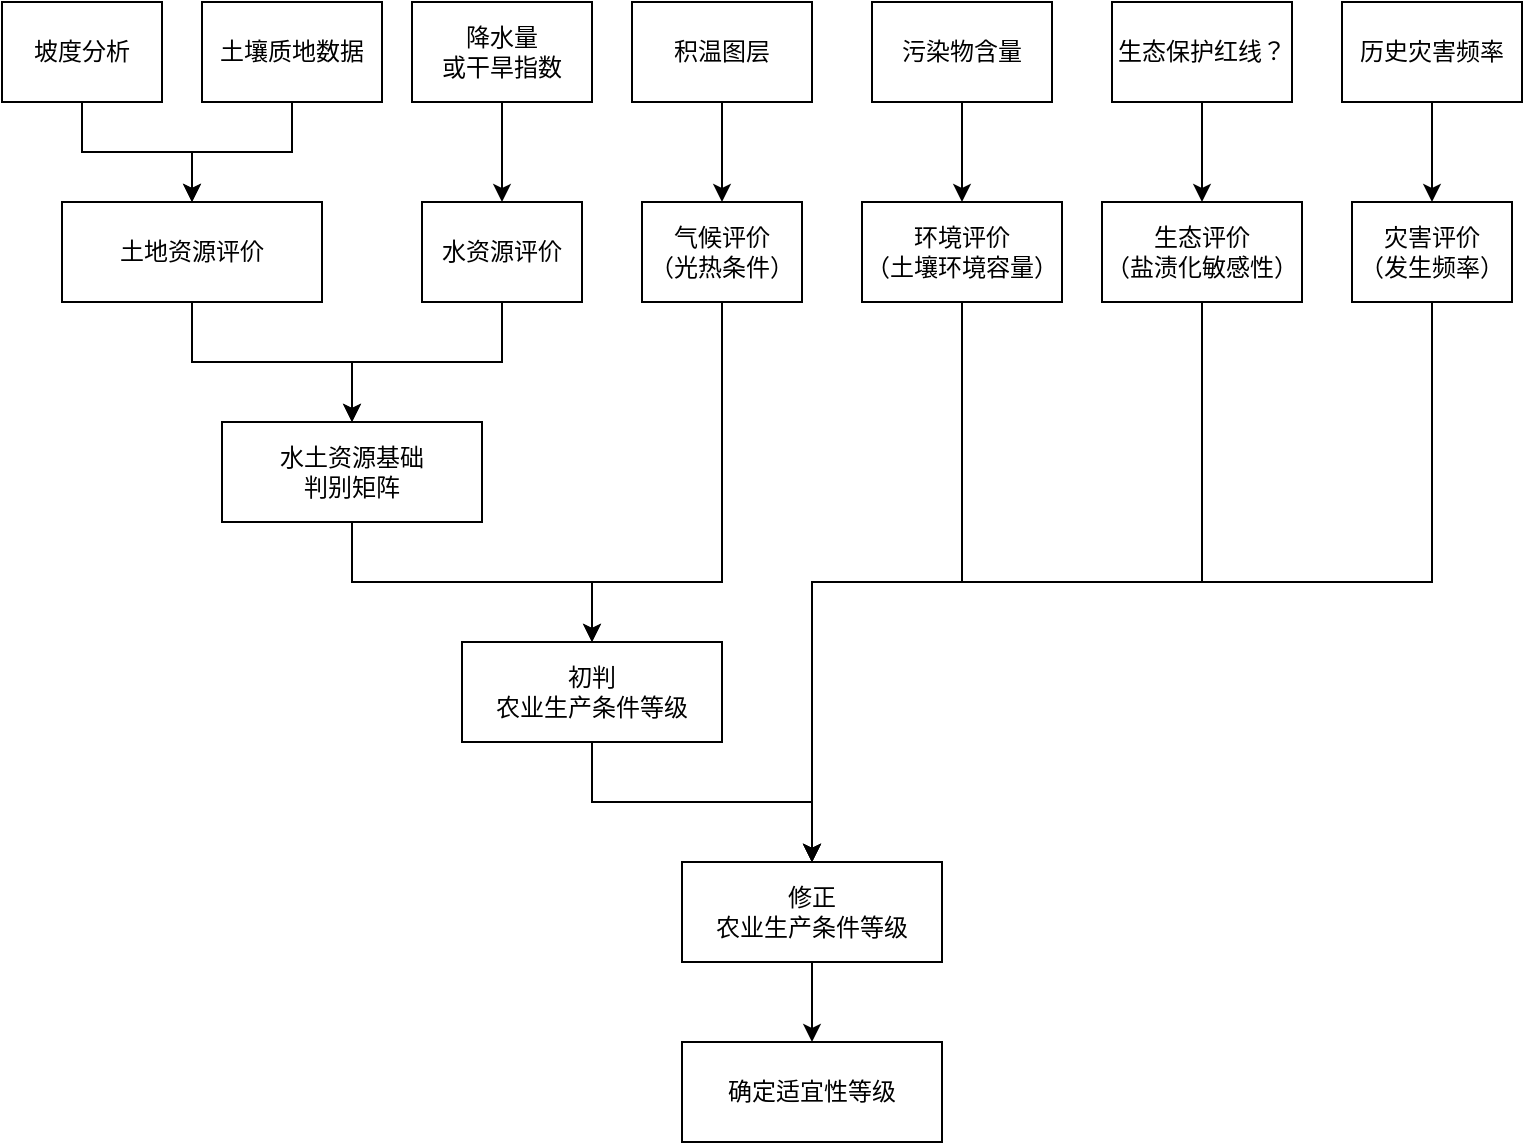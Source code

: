 <mxfile version="12.4.9" type="github">
  <diagram id="XK1XmLQXnbIP61ymJFWy" name="第 1 页">
    <mxGraphModel dx="1662" dy="794" grid="1" gridSize="10" guides="1" tooltips="1" connect="1" arrows="1" fold="1" page="1" pageScale="1" pageWidth="827" pageHeight="1169" math="0" shadow="0">
      <root>
        <mxCell id="0"/>
        <mxCell id="1" parent="0"/>
        <mxCell id="V1tj035i3vQygvrcZHvh-6" style="edgeStyle=orthogonalEdgeStyle;rounded=0;orthogonalLoop=1;jettySize=auto;html=1;" parent="1" source="z-F6UFIMoMoyEG7H-VUW-1" target="V1tj035i3vQygvrcZHvh-5" edge="1">
          <mxGeometry relative="1" as="geometry"/>
        </mxCell>
        <mxCell id="z-F6UFIMoMoyEG7H-VUW-1" value="坡度分析" style="rounded=0;whiteSpace=wrap;html=1;" parent="1" vertex="1">
          <mxGeometry x="30" y="20" width="80" height="50" as="geometry"/>
        </mxCell>
        <mxCell id="V1tj035i3vQygvrcZHvh-21" style="edgeStyle=orthogonalEdgeStyle;rounded=0;orthogonalLoop=1;jettySize=auto;html=1;entryX=0.5;entryY=0;entryDx=0;entryDy=0;" parent="1" source="z-F6UFIMoMoyEG7H-VUW-2" target="V1tj035i3vQygvrcZHvh-19" edge="1">
          <mxGeometry relative="1" as="geometry"/>
        </mxCell>
        <mxCell id="z-F6UFIMoMoyEG7H-VUW-2" value="水资源评价" style="rounded=0;whiteSpace=wrap;html=1;" parent="1" vertex="1">
          <mxGeometry x="240" y="120" width="80" height="50" as="geometry"/>
        </mxCell>
        <mxCell id="V1tj035i3vQygvrcZHvh-24" style="edgeStyle=orthogonalEdgeStyle;rounded=0;orthogonalLoop=1;jettySize=auto;html=1;entryX=0.5;entryY=0;entryDx=0;entryDy=0;" parent="1" source="z-F6UFIMoMoyEG7H-VUW-3" target="V1tj035i3vQygvrcZHvh-22" edge="1">
          <mxGeometry relative="1" as="geometry">
            <Array as="points">
              <mxPoint x="390" y="310"/>
              <mxPoint x="325" y="310"/>
            </Array>
          </mxGeometry>
        </mxCell>
        <mxCell id="z-F6UFIMoMoyEG7H-VUW-3" value="气候评价&lt;br&gt;（光热条件）" style="rounded=0;whiteSpace=wrap;html=1;" parent="1" vertex="1">
          <mxGeometry x="350" y="120" width="80" height="50" as="geometry"/>
        </mxCell>
        <mxCell id="V1tj035i3vQygvrcZHvh-29" style="edgeStyle=orthogonalEdgeStyle;rounded=0;orthogonalLoop=1;jettySize=auto;html=1;entryX=0.5;entryY=0;entryDx=0;entryDy=0;" parent="1" source="z-F6UFIMoMoyEG7H-VUW-4" target="V1tj035i3vQygvrcZHvh-25" edge="1">
          <mxGeometry relative="1" as="geometry">
            <Array as="points">
              <mxPoint x="745" y="310"/>
              <mxPoint x="435" y="310"/>
            </Array>
          </mxGeometry>
        </mxCell>
        <mxCell id="z-F6UFIMoMoyEG7H-VUW-4" value="灾害评价&lt;br&gt;（发生频率）" style="rounded=0;whiteSpace=wrap;html=1;" parent="1" vertex="1">
          <mxGeometry x="705" y="120" width="80" height="50" as="geometry"/>
        </mxCell>
        <mxCell id="V1tj035i3vQygvrcZHvh-27" style="edgeStyle=orthogonalEdgeStyle;rounded=0;orthogonalLoop=1;jettySize=auto;html=1;entryX=0.5;entryY=0;entryDx=0;entryDy=0;" parent="1" source="z-F6UFIMoMoyEG7H-VUW-5" target="V1tj035i3vQygvrcZHvh-25" edge="1">
          <mxGeometry relative="1" as="geometry">
            <Array as="points">
              <mxPoint x="630" y="310"/>
              <mxPoint x="435" y="310"/>
            </Array>
          </mxGeometry>
        </mxCell>
        <mxCell id="z-F6UFIMoMoyEG7H-VUW-5" value="生态评价&lt;br&gt;（盐渍化敏感性）" style="rounded=0;whiteSpace=wrap;html=1;" parent="1" vertex="1">
          <mxGeometry x="580" y="120" width="100" height="50" as="geometry"/>
        </mxCell>
        <mxCell id="V1tj035i3vQygvrcZHvh-26" style="edgeStyle=orthogonalEdgeStyle;rounded=0;orthogonalLoop=1;jettySize=auto;html=1;" parent="1" source="V1tj035i3vQygvrcZHvh-1" target="V1tj035i3vQygvrcZHvh-25" edge="1">
          <mxGeometry relative="1" as="geometry"/>
        </mxCell>
        <mxCell id="V1tj035i3vQygvrcZHvh-1" value="环境评价&lt;br&gt;（土壤环境容量）" style="rounded=0;whiteSpace=wrap;html=1;" parent="1" vertex="1">
          <mxGeometry x="460" y="120" width="100" height="50" as="geometry"/>
        </mxCell>
        <mxCell id="V1tj035i3vQygvrcZHvh-8" style="edgeStyle=orthogonalEdgeStyle;rounded=0;orthogonalLoop=1;jettySize=auto;html=1;exitX=0.5;exitY=1;exitDx=0;exitDy=0;entryX=0.5;entryY=0;entryDx=0;entryDy=0;" parent="1" source="V1tj035i3vQygvrcZHvh-3" target="V1tj035i3vQygvrcZHvh-5" edge="1">
          <mxGeometry relative="1" as="geometry"/>
        </mxCell>
        <mxCell id="V1tj035i3vQygvrcZHvh-3" value="土壤质地数据" style="rounded=0;whiteSpace=wrap;html=1;" parent="1" vertex="1">
          <mxGeometry x="130" y="20" width="90" height="50" as="geometry"/>
        </mxCell>
        <mxCell id="V1tj035i3vQygvrcZHvh-20" style="edgeStyle=orthogonalEdgeStyle;rounded=0;orthogonalLoop=1;jettySize=auto;html=1;entryX=0.5;entryY=0;entryDx=0;entryDy=0;" parent="1" source="V1tj035i3vQygvrcZHvh-5" target="V1tj035i3vQygvrcZHvh-19" edge="1">
          <mxGeometry relative="1" as="geometry"/>
        </mxCell>
        <mxCell id="V1tj035i3vQygvrcZHvh-5" value="土地资源评价" style="rounded=0;whiteSpace=wrap;html=1;" parent="1" vertex="1">
          <mxGeometry x="60" y="120" width="130" height="50" as="geometry"/>
        </mxCell>
        <mxCell id="V1tj035i3vQygvrcZHvh-10" style="edgeStyle=orthogonalEdgeStyle;rounded=0;orthogonalLoop=1;jettySize=auto;html=1;entryX=0.5;entryY=0;entryDx=0;entryDy=0;" parent="1" source="V1tj035i3vQygvrcZHvh-9" target="z-F6UFIMoMoyEG7H-VUW-2" edge="1">
          <mxGeometry relative="1" as="geometry"/>
        </mxCell>
        <mxCell id="V1tj035i3vQygvrcZHvh-9" value="降水量&lt;br&gt;或干旱指数" style="rounded=0;whiteSpace=wrap;html=1;" parent="1" vertex="1">
          <mxGeometry x="235" y="20" width="90" height="50" as="geometry"/>
        </mxCell>
        <mxCell id="V1tj035i3vQygvrcZHvh-12" style="edgeStyle=orthogonalEdgeStyle;rounded=0;orthogonalLoop=1;jettySize=auto;html=1;" parent="1" source="V1tj035i3vQygvrcZHvh-11" target="z-F6UFIMoMoyEG7H-VUW-3" edge="1">
          <mxGeometry relative="1" as="geometry"/>
        </mxCell>
        <mxCell id="V1tj035i3vQygvrcZHvh-11" value="积温图层" style="rounded=0;whiteSpace=wrap;html=1;" parent="1" vertex="1">
          <mxGeometry x="345" y="20" width="90" height="50" as="geometry"/>
        </mxCell>
        <mxCell id="V1tj035i3vQygvrcZHvh-14" style="edgeStyle=orthogonalEdgeStyle;rounded=0;orthogonalLoop=1;jettySize=auto;html=1;entryX=0.5;entryY=0;entryDx=0;entryDy=0;" parent="1" source="V1tj035i3vQygvrcZHvh-13" target="V1tj035i3vQygvrcZHvh-1" edge="1">
          <mxGeometry relative="1" as="geometry"/>
        </mxCell>
        <mxCell id="V1tj035i3vQygvrcZHvh-13" value="污染物含量" style="rounded=0;whiteSpace=wrap;html=1;" parent="1" vertex="1">
          <mxGeometry x="465" y="20" width="90" height="50" as="geometry"/>
        </mxCell>
        <mxCell id="V1tj035i3vQygvrcZHvh-16" value="" style="edgeStyle=orthogonalEdgeStyle;rounded=0;orthogonalLoop=1;jettySize=auto;html=1;" parent="1" source="V1tj035i3vQygvrcZHvh-15" target="z-F6UFIMoMoyEG7H-VUW-4" edge="1">
          <mxGeometry relative="1" as="geometry"/>
        </mxCell>
        <mxCell id="V1tj035i3vQygvrcZHvh-15" value="历史灾害频率" style="rounded=0;whiteSpace=wrap;html=1;" parent="1" vertex="1">
          <mxGeometry x="700" y="20" width="90" height="50" as="geometry"/>
        </mxCell>
        <mxCell id="V1tj035i3vQygvrcZHvh-18" value="" style="edgeStyle=orthogonalEdgeStyle;rounded=0;orthogonalLoop=1;jettySize=auto;html=1;" parent="1" source="V1tj035i3vQygvrcZHvh-17" target="z-F6UFIMoMoyEG7H-VUW-5" edge="1">
          <mxGeometry relative="1" as="geometry"/>
        </mxCell>
        <mxCell id="V1tj035i3vQygvrcZHvh-17" value="生态保护红线？" style="rounded=0;whiteSpace=wrap;html=1;" parent="1" vertex="1">
          <mxGeometry x="585" y="20" width="90" height="50" as="geometry"/>
        </mxCell>
        <mxCell id="V1tj035i3vQygvrcZHvh-23" style="edgeStyle=orthogonalEdgeStyle;rounded=0;orthogonalLoop=1;jettySize=auto;html=1;entryX=0.5;entryY=0;entryDx=0;entryDy=0;" parent="1" source="V1tj035i3vQygvrcZHvh-19" target="V1tj035i3vQygvrcZHvh-22" edge="1">
          <mxGeometry relative="1" as="geometry"/>
        </mxCell>
        <mxCell id="V1tj035i3vQygvrcZHvh-19" value="水土资源基础&lt;br&gt;判别矩阵" style="rounded=0;whiteSpace=wrap;html=1;" parent="1" vertex="1">
          <mxGeometry x="140" y="230" width="130" height="50" as="geometry"/>
        </mxCell>
        <mxCell id="V1tj035i3vQygvrcZHvh-28" style="edgeStyle=orthogonalEdgeStyle;rounded=0;orthogonalLoop=1;jettySize=auto;html=1;entryX=0.5;entryY=0;entryDx=0;entryDy=0;" parent="1" source="V1tj035i3vQygvrcZHvh-22" target="V1tj035i3vQygvrcZHvh-25" edge="1">
          <mxGeometry relative="1" as="geometry"/>
        </mxCell>
        <mxCell id="V1tj035i3vQygvrcZHvh-22" value="初判&lt;br&gt;农业生产条件等级" style="rounded=0;whiteSpace=wrap;html=1;" parent="1" vertex="1">
          <mxGeometry x="260" y="340" width="130" height="50" as="geometry"/>
        </mxCell>
        <mxCell id="V1tj035i3vQygvrcZHvh-31" value="" style="edgeStyle=orthogonalEdgeStyle;rounded=0;orthogonalLoop=1;jettySize=auto;html=1;" parent="1" source="V1tj035i3vQygvrcZHvh-25" target="V1tj035i3vQygvrcZHvh-30" edge="1">
          <mxGeometry relative="1" as="geometry"/>
        </mxCell>
        <mxCell id="V1tj035i3vQygvrcZHvh-25" value="修正&lt;br&gt;农业生产条件等级" style="rounded=0;whiteSpace=wrap;html=1;" parent="1" vertex="1">
          <mxGeometry x="370" y="450" width="130" height="50" as="geometry"/>
        </mxCell>
        <mxCell id="V1tj035i3vQygvrcZHvh-30" value="确定适宜性等级" style="rounded=0;whiteSpace=wrap;html=1;" parent="1" vertex="1">
          <mxGeometry x="370" y="540" width="130" height="50" as="geometry"/>
        </mxCell>
      </root>
    </mxGraphModel>
  </diagram>
</mxfile>

